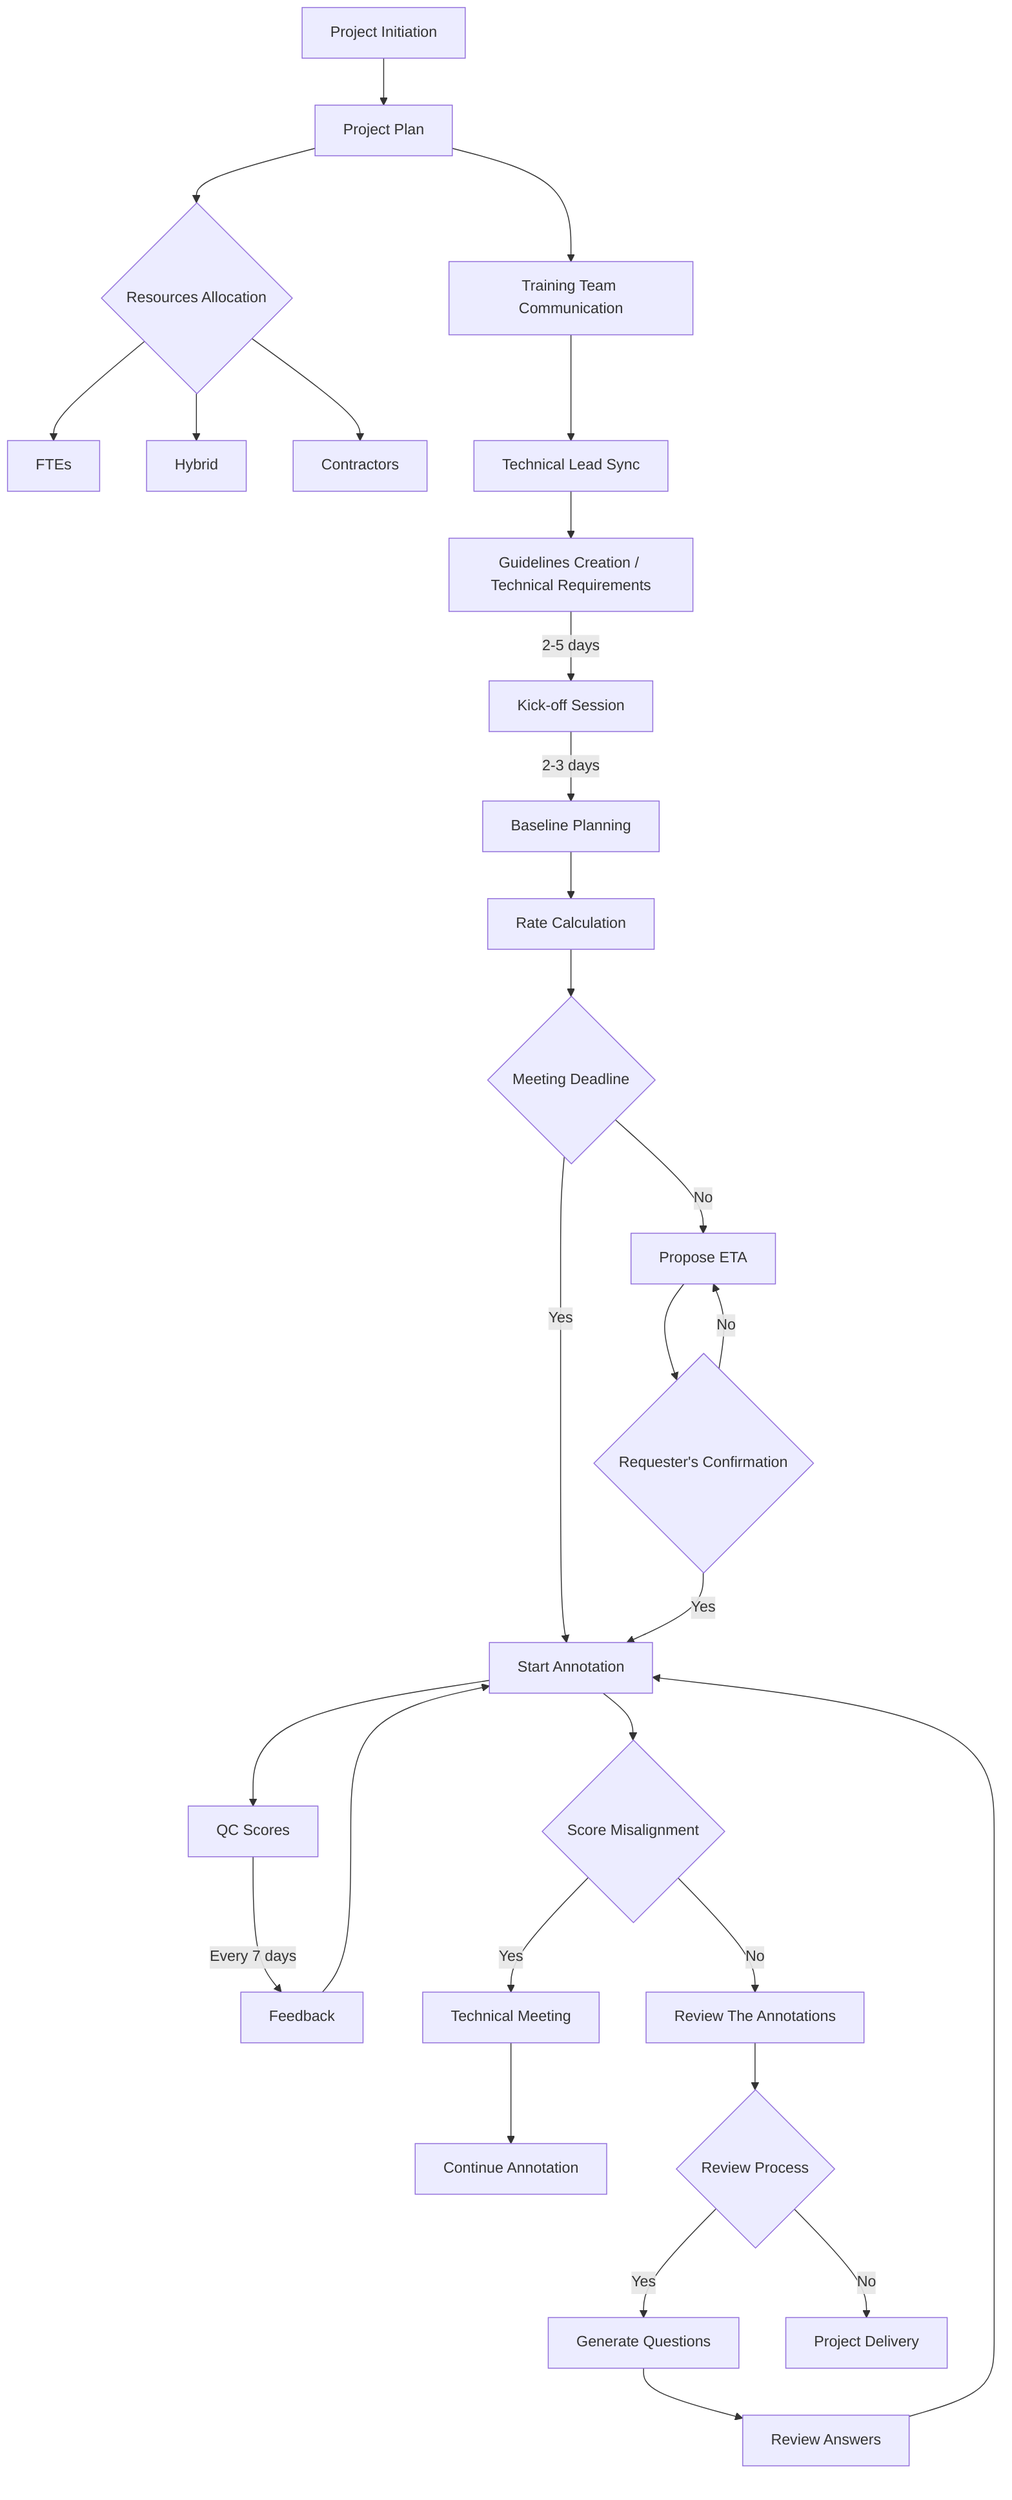 flowchart TD
    A["Project Initiation"] --> B["Project Plan"]
    B --> C{"Resources Allocation"} & G["Training Team Communication"]
    C --> D["FTEs"] & E["Hybrid"] & F["Contractors"]
    G --> H["Technical Lead Sync"]
    H --> I["Guidelines Creation / Technical Requirements"]
    I -- "2-5 days" --> J["Kick-off Session"]
    J -- "2-3 days" --> K["Baseline Planning"]
    K --> L["Rate Calculation"]
    L --> M{"Meeting Deadline"}
    M -- Yes --> N["Start Annotation"]
    M -- No --> O["Propose ETA"]
    O --> P@{ label: "Requester's Confirmation" }
    P -- Yes --> N
    P -- No --> O
    N --> Q["QC Scores"] & S{"Score Misalignment"}
    Q -- Every 7 days --> R["Feedback"]
    R --> N
    S -- Yes --> T["Technical Meeting"]
    T --> U["Continue Annotation"]
    S -- No --> V["Review The Annotations"]
    V --> W{"Review Process"}
    W -- Yes --> X["Generate Questions"]
    X --> Y["Review Answers"]
    Y --> N
    W -- No --> Z["Project Delivery"]

    P@{ shape: diamond}